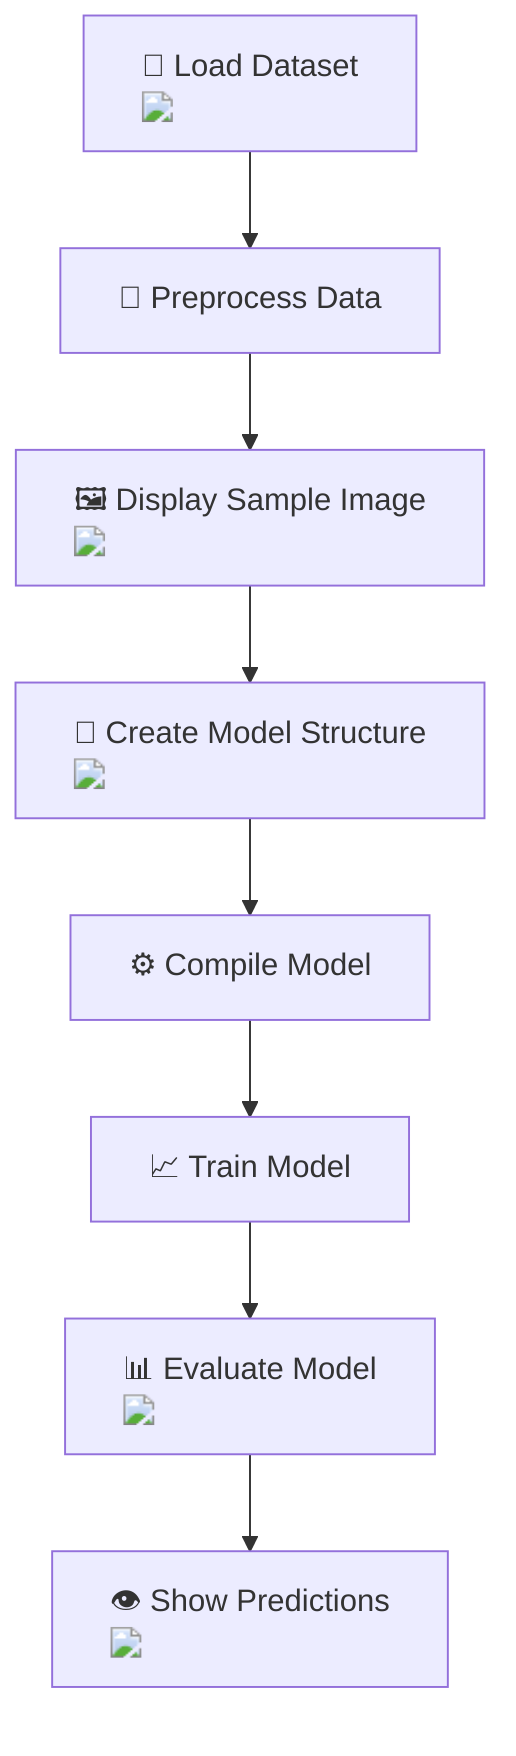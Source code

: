 graph TD;
    A["📂 Load Dataset <img src='icons/database.svg'/>"] --> B["🔧 Preprocess Data"]
    B --> C["🖼️ Display Sample Image <img src='dummy_plots/scatter_plot_template.svg'/>"]
    C --> D["🧠 Create Model Structure <img src='icons/brain.svg'/>"]
    D --> E["⚙️ Compile Model"]
    E --> F["📈 Train Model"]
    F --> G["📊 Evaluate Model <img src='dummy_plots/hist_template.svg'/>"]
    G --> H["👁️ Show Predictions <img src='dummy_plots/boxplot_template.svg'/>"]